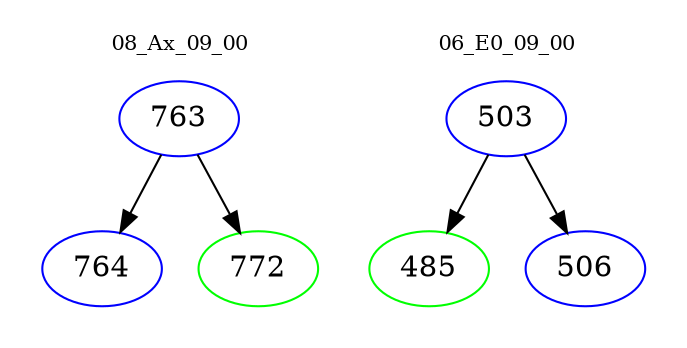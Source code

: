 digraph{
subgraph cluster_0 {
color = white
label = "08_Ax_09_00";
fontsize=10;
T0_763 [label="763", color="blue"]
T0_763 -> T0_764 [color="black"]
T0_764 [label="764", color="blue"]
T0_763 -> T0_772 [color="black"]
T0_772 [label="772", color="green"]
}
subgraph cluster_1 {
color = white
label = "06_E0_09_00";
fontsize=10;
T1_503 [label="503", color="blue"]
T1_503 -> T1_485 [color="black"]
T1_485 [label="485", color="green"]
T1_503 -> T1_506 [color="black"]
T1_506 [label="506", color="blue"]
}
}

